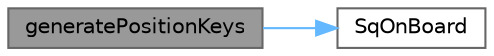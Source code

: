 digraph "generatePositionKeys"
{
 // INTERACTIVE_SVG=YES
 // LATEX_PDF_SIZE
  bgcolor="transparent";
  edge [fontname=Helvetica,fontsize=10,labelfontname=Helvetica,labelfontsize=10];
  node [fontname=Helvetica,fontsize=10,shape=box,height=0.2,width=0.4];
  rankdir="LR";
  Node1 [id="Node000001",label="generatePositionKeys",height=0.2,width=0.4,color="gray40", fillcolor="grey60", style="filled", fontcolor="black",tooltip="Generates a Zobrist hash key for the given board position."];
  Node1 -> Node2 [id="edge2_Node000001_Node000002",color="steelblue1",style="solid",tooltip=" "];
  Node2 [id="Node000002",label="SqOnBoard",height=0.2,width=0.4,color="grey40", fillcolor="white", style="filled",URL="$validate_8cpp.html#ad5a569564ef016ed02a4fef23d89d9c4",tooltip="Checks if a given square index refers to a valid on-board square."];
}
